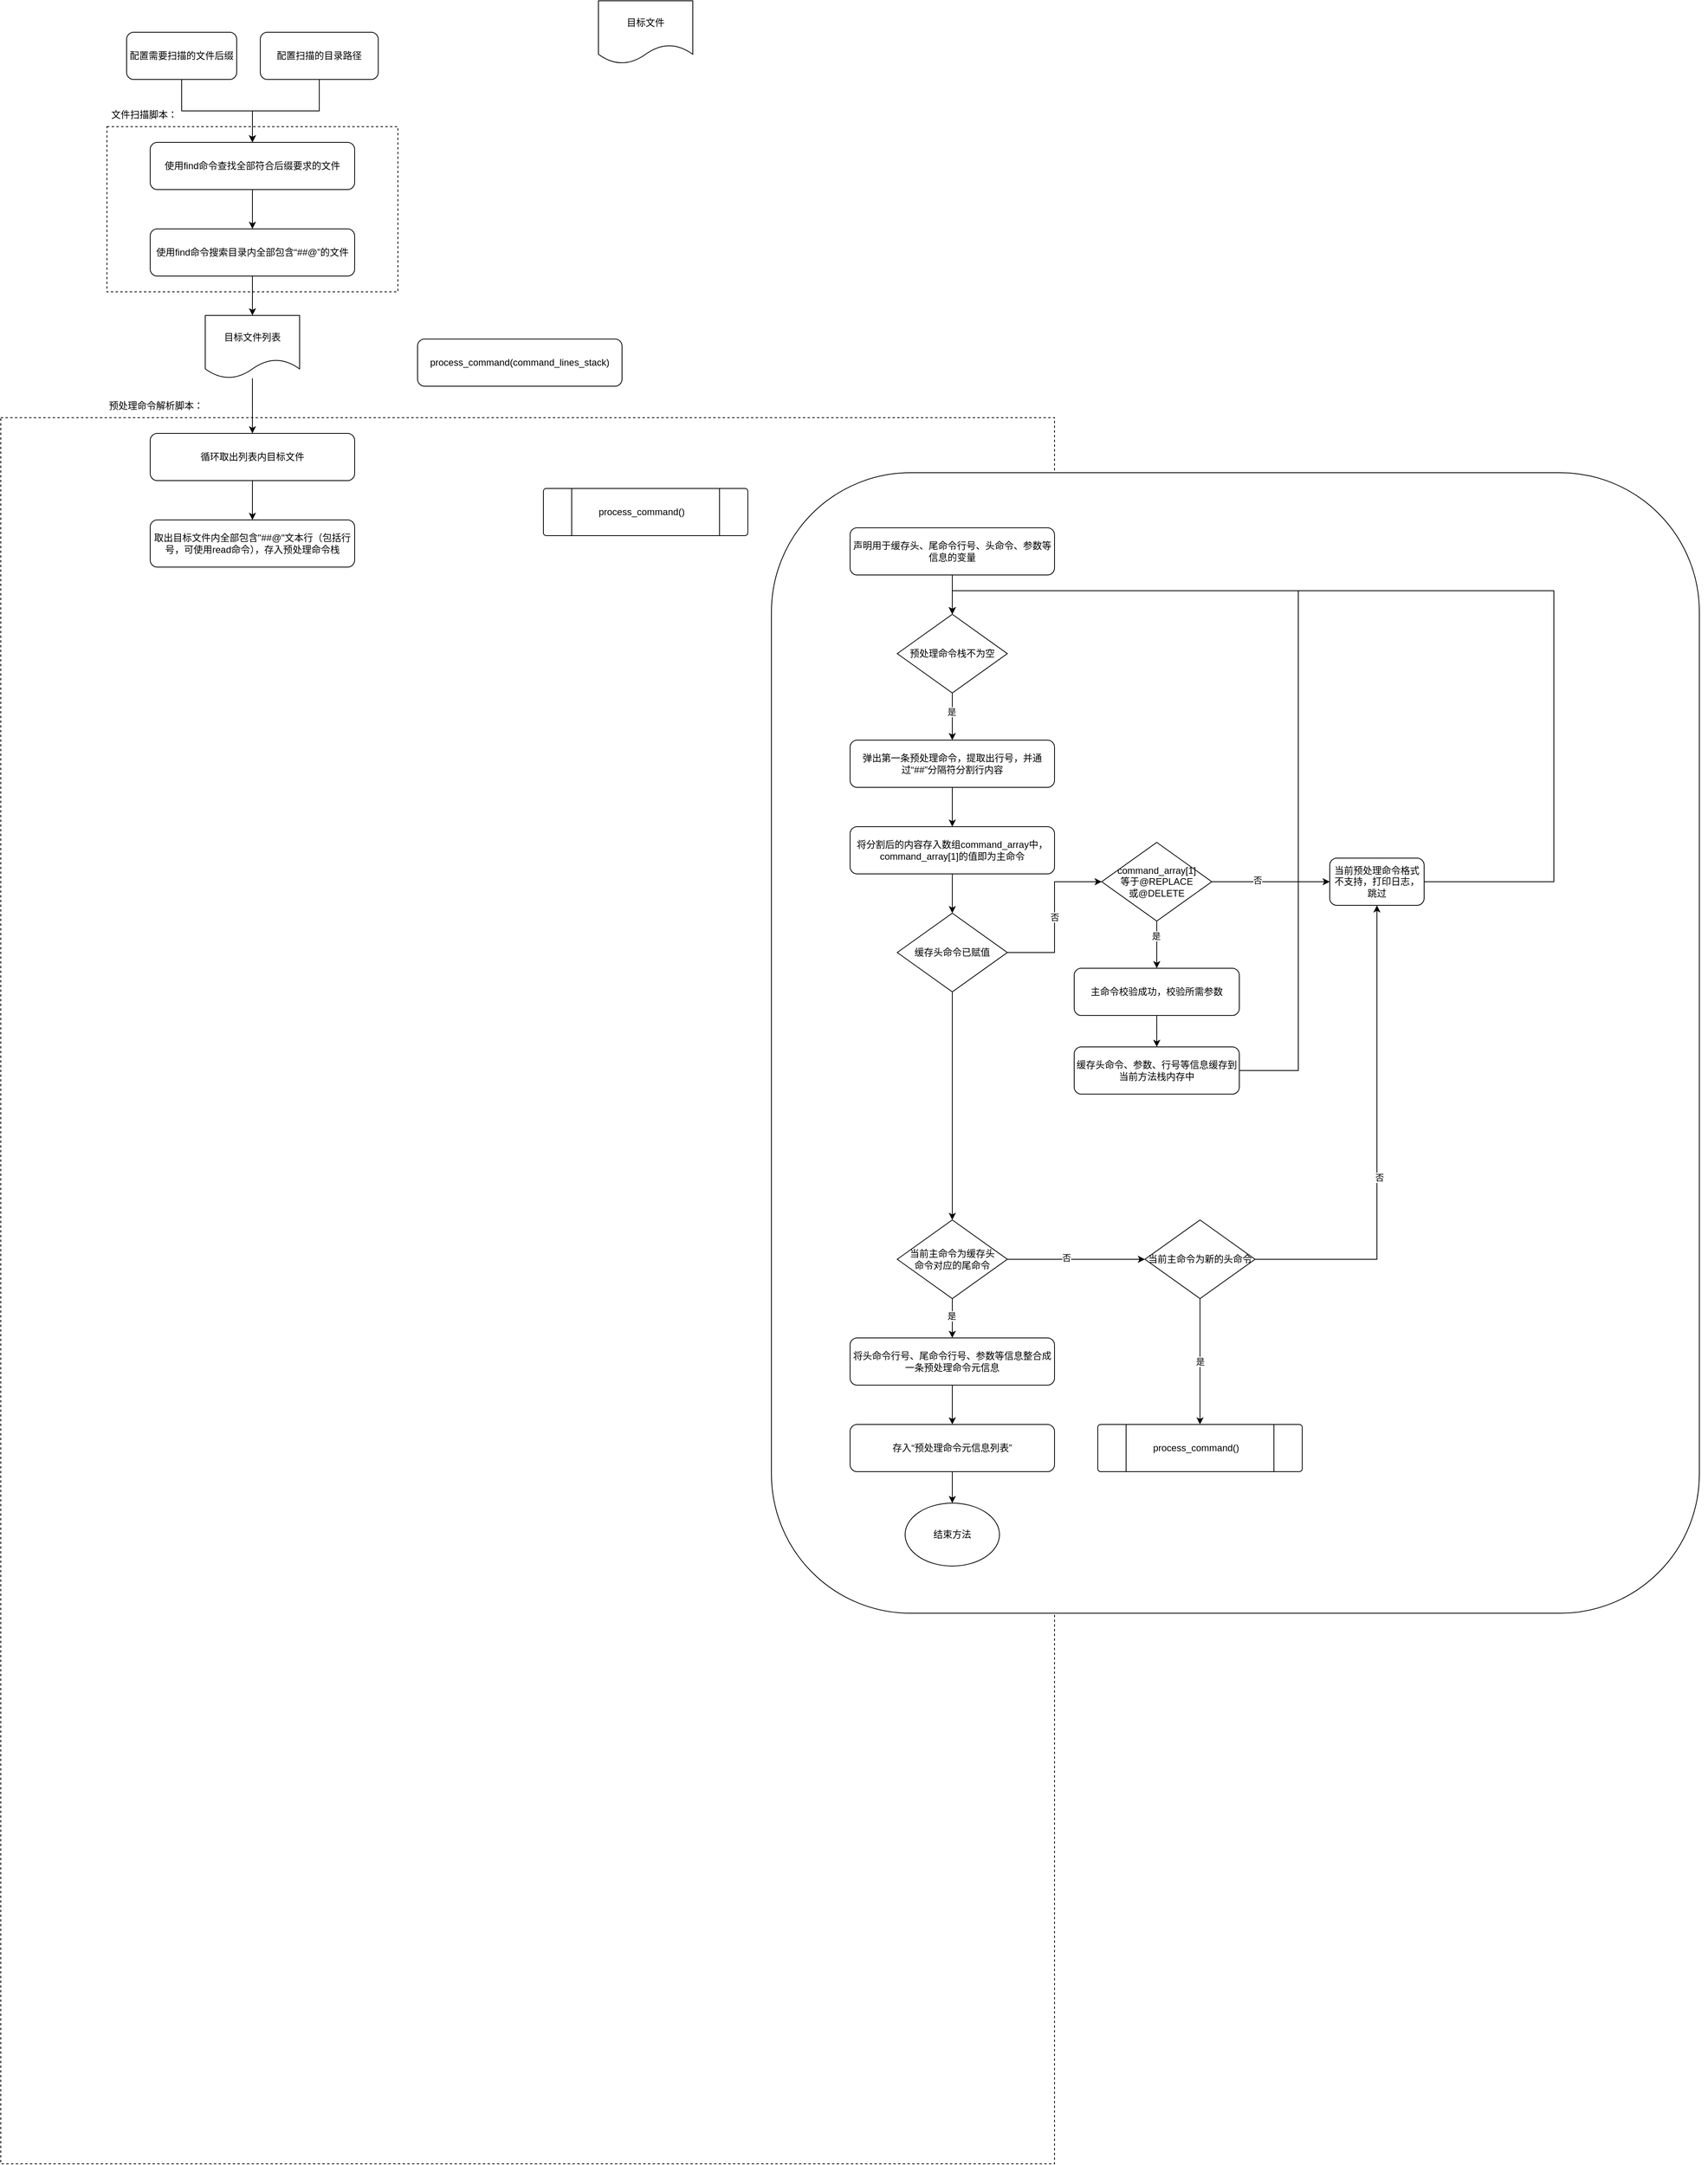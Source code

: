 <mxfile version="21.5.1" type="github">
  <diagram name="第 1 页" id="L_vSuMCrheH9UZkfo6jQ">
    <mxGraphModel dx="1622" dy="493" grid="1" gridSize="10" guides="1" tooltips="1" connect="1" arrows="1" fold="1" page="1" pageScale="1" pageWidth="827" pageHeight="1169" math="0" shadow="0">
      <root>
        <mxCell id="0" />
        <mxCell id="1" parent="0" />
        <mxCell id="4KZR_HS20SmPj8nSOGkS-19" value="" style="rounded=0;whiteSpace=wrap;html=1;dashed=1;" vertex="1" parent="1">
          <mxGeometry x="-600" y="640" width="1340" height="2220" as="geometry" />
        </mxCell>
        <mxCell id="4KZR_HS20SmPj8nSOGkS-15" value="" style="rounded=0;whiteSpace=wrap;html=1;dashed=1;" vertex="1" parent="1">
          <mxGeometry x="-465" y="270" width="370" height="210" as="geometry" />
        </mxCell>
        <mxCell id="4KZR_HS20SmPj8nSOGkS-1" value="目标文件" style="shape=document;whiteSpace=wrap;html=1;boundedLbl=1;" vertex="1" parent="1">
          <mxGeometry x="160" y="110" width="120" height="80" as="geometry" />
        </mxCell>
        <mxCell id="4KZR_HS20SmPj8nSOGkS-14" value="" style="edgeStyle=orthogonalEdgeStyle;rounded=0;orthogonalLoop=1;jettySize=auto;html=1;" edge="1" parent="1" source="4KZR_HS20SmPj8nSOGkS-4" target="4KZR_HS20SmPj8nSOGkS-13">
          <mxGeometry relative="1" as="geometry" />
        </mxCell>
        <mxCell id="4KZR_HS20SmPj8nSOGkS-4" value="使用find命令搜索目录内全部包含“##@”的文件" style="rounded=1;whiteSpace=wrap;html=1;" vertex="1" parent="1">
          <mxGeometry x="-410" y="400" width="260" height="60" as="geometry" />
        </mxCell>
        <mxCell id="4KZR_HS20SmPj8nSOGkS-17" style="edgeStyle=orthogonalEdgeStyle;rounded=0;orthogonalLoop=1;jettySize=auto;html=1;" edge="1" parent="1" source="4KZR_HS20SmPj8nSOGkS-7" target="4KZR_HS20SmPj8nSOGkS-8">
          <mxGeometry relative="1" as="geometry" />
        </mxCell>
        <mxCell id="4KZR_HS20SmPj8nSOGkS-7" value="配置需要扫描的文件后缀" style="rounded=1;whiteSpace=wrap;html=1;" vertex="1" parent="1">
          <mxGeometry x="-440" y="150" width="140" height="60" as="geometry" />
        </mxCell>
        <mxCell id="4KZR_HS20SmPj8nSOGkS-12" value="" style="edgeStyle=orthogonalEdgeStyle;rounded=0;orthogonalLoop=1;jettySize=auto;html=1;" edge="1" parent="1" source="4KZR_HS20SmPj8nSOGkS-8" target="4KZR_HS20SmPj8nSOGkS-4">
          <mxGeometry relative="1" as="geometry" />
        </mxCell>
        <mxCell id="4KZR_HS20SmPj8nSOGkS-8" value="使用find命令查找全部符合后缀要求的文件" style="rounded=1;whiteSpace=wrap;html=1;" vertex="1" parent="1">
          <mxGeometry x="-410" y="290" width="260" height="60" as="geometry" />
        </mxCell>
        <mxCell id="4KZR_HS20SmPj8nSOGkS-18" style="edgeStyle=orthogonalEdgeStyle;rounded=0;orthogonalLoop=1;jettySize=auto;html=1;entryX=0.5;entryY=0;entryDx=0;entryDy=0;" edge="1" parent="1" source="4KZR_HS20SmPj8nSOGkS-9" target="4KZR_HS20SmPj8nSOGkS-8">
          <mxGeometry relative="1" as="geometry" />
        </mxCell>
        <mxCell id="4KZR_HS20SmPj8nSOGkS-9" value="配置扫描的目录路径" style="rounded=1;whiteSpace=wrap;html=1;" vertex="1" parent="1">
          <mxGeometry x="-270" y="150" width="150" height="60" as="geometry" />
        </mxCell>
        <mxCell id="4KZR_HS20SmPj8nSOGkS-28" style="edgeStyle=orthogonalEdgeStyle;rounded=0;orthogonalLoop=1;jettySize=auto;html=1;" edge="1" parent="1" source="4KZR_HS20SmPj8nSOGkS-13" target="4KZR_HS20SmPj8nSOGkS-20">
          <mxGeometry relative="1" as="geometry" />
        </mxCell>
        <mxCell id="4KZR_HS20SmPj8nSOGkS-13" value="目标文件列表" style="shape=document;whiteSpace=wrap;html=1;boundedLbl=1;" vertex="1" parent="1">
          <mxGeometry x="-340" y="510" width="120" height="80" as="geometry" />
        </mxCell>
        <mxCell id="4KZR_HS20SmPj8nSOGkS-16" value="文件扫描脚本：" style="text;html=1;strokeColor=none;fillColor=none;align=center;verticalAlign=middle;whiteSpace=wrap;rounded=0;" vertex="1" parent="1">
          <mxGeometry x="-465" y="240" width="95" height="30" as="geometry" />
        </mxCell>
        <mxCell id="4KZR_HS20SmPj8nSOGkS-32" value="" style="edgeStyle=orthogonalEdgeStyle;rounded=0;orthogonalLoop=1;jettySize=auto;html=1;" edge="1" parent="1" source="4KZR_HS20SmPj8nSOGkS-20" target="4KZR_HS20SmPj8nSOGkS-22">
          <mxGeometry relative="1" as="geometry" />
        </mxCell>
        <mxCell id="4KZR_HS20SmPj8nSOGkS-20" value="循环取出列表内目标文件" style="rounded=1;whiteSpace=wrap;html=1;" vertex="1" parent="1">
          <mxGeometry x="-410" y="660" width="260" height="60" as="geometry" />
        </mxCell>
        <mxCell id="4KZR_HS20SmPj8nSOGkS-21" value="预处理命令解析脚本：" style="text;html=1;strokeColor=none;fillColor=none;align=center;verticalAlign=middle;whiteSpace=wrap;rounded=0;" vertex="1" parent="1">
          <mxGeometry x="-465" y="610" width="125" height="30" as="geometry" />
        </mxCell>
        <mxCell id="4KZR_HS20SmPj8nSOGkS-22" value="取出目标文件内全部包含&quot;##@&quot;文本行（包括行号，可使用read命令），存入预处理命令栈" style="rounded=1;whiteSpace=wrap;html=1;" vertex="1" parent="1">
          <mxGeometry x="-410" y="770" width="260" height="60" as="geometry" />
        </mxCell>
        <mxCell id="4KZR_HS20SmPj8nSOGkS-63" value="process_command(command_lines_stack&lt;span style=&quot;background-color: initial;&quot;&gt;)&lt;/span&gt;" style="rounded=1;whiteSpace=wrap;html=1;" vertex="1" parent="1">
          <mxGeometry x="-70" y="540" width="260" height="60" as="geometry" />
        </mxCell>
        <mxCell id="4KZR_HS20SmPj8nSOGkS-94" value="" style="group" vertex="1" connectable="0" parent="1">
          <mxGeometry x="90" y="730" width="260" height="60" as="geometry" />
        </mxCell>
        <mxCell id="4KZR_HS20SmPj8nSOGkS-89" value="" style="verticalLabelPosition=bottom;verticalAlign=top;html=1;shape=process;whiteSpace=wrap;rounded=1;size=0.14;arcSize=6;" vertex="1" parent="4KZR_HS20SmPj8nSOGkS-94">
          <mxGeometry width="260" height="60" as="geometry" />
        </mxCell>
        <mxCell id="4KZR_HS20SmPj8nSOGkS-90" value="process_command()" style="text;html=1;strokeColor=none;fillColor=none;align=center;verticalAlign=middle;whiteSpace=wrap;rounded=0;" vertex="1" parent="4KZR_HS20SmPj8nSOGkS-94">
          <mxGeometry x="60" y="15" width="130" height="30" as="geometry" />
        </mxCell>
        <mxCell id="4KZR_HS20SmPj8nSOGkS-98" value="" style="group" vertex="1" connectable="0" parent="1">
          <mxGeometry x="390" y="710" width="1180" height="1450" as="geometry" />
        </mxCell>
        <mxCell id="4KZR_HS20SmPj8nSOGkS-38" value="" style="rounded=1;whiteSpace=wrap;html=1;" vertex="1" parent="4KZR_HS20SmPj8nSOGkS-98">
          <mxGeometry x="-10" width="1180" height="1450" as="geometry" />
        </mxCell>
        <mxCell id="4KZR_HS20SmPj8nSOGkS-100" style="edgeStyle=orthogonalEdgeStyle;rounded=0;orthogonalLoop=1;jettySize=auto;html=1;" edge="1" parent="4KZR_HS20SmPj8nSOGkS-98" source="4KZR_HS20SmPj8nSOGkS-23" target="4KZR_HS20SmPj8nSOGkS-35">
          <mxGeometry relative="1" as="geometry" />
        </mxCell>
        <mxCell id="4KZR_HS20SmPj8nSOGkS-23" value="弹出第一条预处理命令，提取出行号，并通过“##”分隔符分割行内容" style="rounded=1;whiteSpace=wrap;html=1;" vertex="1" parent="4KZR_HS20SmPj8nSOGkS-98">
          <mxGeometry x="90" y="340" width="260" height="60" as="geometry" />
        </mxCell>
        <mxCell id="4KZR_HS20SmPj8nSOGkS-29" style="edgeStyle=orthogonalEdgeStyle;rounded=0;orthogonalLoop=1;jettySize=auto;html=1;" edge="1" parent="4KZR_HS20SmPj8nSOGkS-98" source="4KZR_HS20SmPj8nSOGkS-24" target="4KZR_HS20SmPj8nSOGkS-23">
          <mxGeometry relative="1" as="geometry" />
        </mxCell>
        <mxCell id="4KZR_HS20SmPj8nSOGkS-33" value="是" style="edgeLabel;html=1;align=center;verticalAlign=middle;resizable=0;points=[];" vertex="1" connectable="0" parent="4KZR_HS20SmPj8nSOGkS-29">
          <mxGeometry x="-0.2" y="2" relative="1" as="geometry">
            <mxPoint x="-3" as="offset" />
          </mxGeometry>
        </mxCell>
        <mxCell id="4KZR_HS20SmPj8nSOGkS-24" value="预处理命令栈不为空" style="rhombus;whiteSpace=wrap;html=1;" vertex="1" parent="4KZR_HS20SmPj8nSOGkS-98">
          <mxGeometry x="150" y="180" width="140" height="100" as="geometry" />
        </mxCell>
        <mxCell id="4KZR_HS20SmPj8nSOGkS-35" value="将分割后的内容存入数组command_array中，command_array[1]的值即为主命令" style="rounded=1;whiteSpace=wrap;html=1;" vertex="1" parent="4KZR_HS20SmPj8nSOGkS-98">
          <mxGeometry x="90" y="450" width="260" height="60" as="geometry" />
        </mxCell>
        <mxCell id="4KZR_HS20SmPj8nSOGkS-40" value="缓存头命令已赋值" style="rhombus;whiteSpace=wrap;html=1;" vertex="1" parent="4KZR_HS20SmPj8nSOGkS-98">
          <mxGeometry x="150" y="560" width="140" height="100" as="geometry" />
        </mxCell>
        <mxCell id="4KZR_HS20SmPj8nSOGkS-83" style="edgeStyle=orthogonalEdgeStyle;rounded=0;orthogonalLoop=1;jettySize=auto;html=1;" edge="1" parent="4KZR_HS20SmPj8nSOGkS-98" source="4KZR_HS20SmPj8nSOGkS-35" target="4KZR_HS20SmPj8nSOGkS-40">
          <mxGeometry relative="1" as="geometry" />
        </mxCell>
        <mxCell id="4KZR_HS20SmPj8nSOGkS-41" value="当前主命令为缓存头&lt;br&gt;命令对应的尾命令" style="rhombus;whiteSpace=wrap;html=1;" vertex="1" parent="4KZR_HS20SmPj8nSOGkS-98">
          <mxGeometry x="150" y="950" width="140" height="100" as="geometry" />
        </mxCell>
        <mxCell id="4KZR_HS20SmPj8nSOGkS-43" style="edgeStyle=orthogonalEdgeStyle;rounded=0;orthogonalLoop=1;jettySize=auto;html=1;" edge="1" parent="4KZR_HS20SmPj8nSOGkS-98" source="4KZR_HS20SmPj8nSOGkS-40" target="4KZR_HS20SmPj8nSOGkS-41">
          <mxGeometry relative="1" as="geometry" />
        </mxCell>
        <mxCell id="4KZR_HS20SmPj8nSOGkS-42" value="当前主命令为新的头命令" style="rhombus;whiteSpace=wrap;html=1;" vertex="1" parent="4KZR_HS20SmPj8nSOGkS-98">
          <mxGeometry x="465" y="950" width="140" height="100" as="geometry" />
        </mxCell>
        <mxCell id="4KZR_HS20SmPj8nSOGkS-49" style="edgeStyle=orthogonalEdgeStyle;rounded=0;orthogonalLoop=1;jettySize=auto;html=1;" edge="1" parent="4KZR_HS20SmPj8nSOGkS-98" source="4KZR_HS20SmPj8nSOGkS-41" target="4KZR_HS20SmPj8nSOGkS-42">
          <mxGeometry relative="1" as="geometry" />
        </mxCell>
        <mxCell id="4KZR_HS20SmPj8nSOGkS-50" value="否" style="edgeLabel;html=1;align=center;verticalAlign=middle;resizable=0;points=[];" vertex="1" connectable="0" parent="4KZR_HS20SmPj8nSOGkS-49">
          <mxGeometry x="-0.143" y="2" relative="1" as="geometry">
            <mxPoint as="offset" />
          </mxGeometry>
        </mxCell>
        <mxCell id="4KZR_HS20SmPj8nSOGkS-44" value="将头命令行号、尾命令行号、参数等信息整合成一条预处理命令元信息" style="rounded=1;whiteSpace=wrap;html=1;" vertex="1" parent="4KZR_HS20SmPj8nSOGkS-98">
          <mxGeometry x="90" y="1100" width="260" height="60" as="geometry" />
        </mxCell>
        <mxCell id="4KZR_HS20SmPj8nSOGkS-56" style="edgeStyle=orthogonalEdgeStyle;rounded=0;orthogonalLoop=1;jettySize=auto;html=1;" edge="1" parent="4KZR_HS20SmPj8nSOGkS-98" source="4KZR_HS20SmPj8nSOGkS-41" target="4KZR_HS20SmPj8nSOGkS-44">
          <mxGeometry relative="1" as="geometry" />
        </mxCell>
        <mxCell id="4KZR_HS20SmPj8nSOGkS-57" value="是" style="edgeLabel;html=1;align=center;verticalAlign=middle;resizable=0;points=[];" vertex="1" connectable="0" parent="4KZR_HS20SmPj8nSOGkS-56">
          <mxGeometry x="-0.15" y="1" relative="1" as="geometry">
            <mxPoint x="-2" as="offset" />
          </mxGeometry>
        </mxCell>
        <mxCell id="4KZR_HS20SmPj8nSOGkS-45" value="存入“预处理命令元信息列表”" style="rounded=1;whiteSpace=wrap;html=1;" vertex="1" parent="4KZR_HS20SmPj8nSOGkS-98">
          <mxGeometry x="90" y="1210" width="260" height="60" as="geometry" />
        </mxCell>
        <mxCell id="4KZR_HS20SmPj8nSOGkS-58" style="edgeStyle=orthogonalEdgeStyle;rounded=0;orthogonalLoop=1;jettySize=auto;html=1;" edge="1" parent="4KZR_HS20SmPj8nSOGkS-98" source="4KZR_HS20SmPj8nSOGkS-44" target="4KZR_HS20SmPj8nSOGkS-45">
          <mxGeometry relative="1" as="geometry" />
        </mxCell>
        <mxCell id="4KZR_HS20SmPj8nSOGkS-71" style="edgeStyle=orthogonalEdgeStyle;rounded=0;orthogonalLoop=1;jettySize=auto;html=1;" edge="1" parent="4KZR_HS20SmPj8nSOGkS-98" source="4KZR_HS20SmPj8nSOGkS-66" target="4KZR_HS20SmPj8nSOGkS-24">
          <mxGeometry relative="1" as="geometry">
            <Array as="points" />
          </mxGeometry>
        </mxCell>
        <mxCell id="4KZR_HS20SmPj8nSOGkS-66" value="声明&lt;span style=&quot;background-color: initial;&quot;&gt;用于缓存头、尾命令行号、头命令、参数等信息的变量&lt;/span&gt;" style="rounded=1;whiteSpace=wrap;html=1;" vertex="1" parent="4KZR_HS20SmPj8nSOGkS-98">
          <mxGeometry x="90" y="70" width="260" height="60" as="geometry" />
        </mxCell>
        <mxCell id="4KZR_HS20SmPj8nSOGkS-67" value="command_array[1]&lt;br&gt;等于@REPLACE&lt;br&gt;或@DELETE" style="rhombus;whiteSpace=wrap;html=1;" vertex="1" parent="4KZR_HS20SmPj8nSOGkS-98">
          <mxGeometry x="410" y="470" width="140" height="100" as="geometry" />
        </mxCell>
        <mxCell id="4KZR_HS20SmPj8nSOGkS-74" value="否" style="edgeStyle=orthogonalEdgeStyle;rounded=0;orthogonalLoop=1;jettySize=auto;html=1;" edge="1" parent="4KZR_HS20SmPj8nSOGkS-98" source="4KZR_HS20SmPj8nSOGkS-40" target="4KZR_HS20SmPj8nSOGkS-67">
          <mxGeometry relative="1" as="geometry" />
        </mxCell>
        <mxCell id="4KZR_HS20SmPj8nSOGkS-69" value="主命令校验成功，校验所需参数" style="rounded=1;whiteSpace=wrap;html=1;" vertex="1" parent="4KZR_HS20SmPj8nSOGkS-98">
          <mxGeometry x="375" y="630" width="210" height="60" as="geometry" />
        </mxCell>
        <mxCell id="4KZR_HS20SmPj8nSOGkS-75" style="edgeStyle=orthogonalEdgeStyle;rounded=0;orthogonalLoop=1;jettySize=auto;html=1;" edge="1" parent="4KZR_HS20SmPj8nSOGkS-98" source="4KZR_HS20SmPj8nSOGkS-67" target="4KZR_HS20SmPj8nSOGkS-69">
          <mxGeometry relative="1" as="geometry" />
        </mxCell>
        <mxCell id="4KZR_HS20SmPj8nSOGkS-76" value="是" style="edgeLabel;html=1;align=center;verticalAlign=middle;resizable=0;points=[];" vertex="1" connectable="0" parent="4KZR_HS20SmPj8nSOGkS-75">
          <mxGeometry x="-0.371" y="-1" relative="1" as="geometry">
            <mxPoint as="offset" />
          </mxGeometry>
        </mxCell>
        <mxCell id="4KZR_HS20SmPj8nSOGkS-81" style="edgeStyle=orthogonalEdgeStyle;rounded=0;orthogonalLoop=1;jettySize=auto;html=1;exitX=1;exitY=0.5;exitDx=0;exitDy=0;entryX=0.5;entryY=0;entryDx=0;entryDy=0;" edge="1" parent="4KZR_HS20SmPj8nSOGkS-98" source="4KZR_HS20SmPj8nSOGkS-77" target="4KZR_HS20SmPj8nSOGkS-24">
          <mxGeometry relative="1" as="geometry">
            <mxPoint x="960" y="1015" as="sourcePoint" />
            <mxPoint x="220" y="225" as="targetPoint" />
            <Array as="points">
              <mxPoint x="985" y="520" />
              <mxPoint x="985" y="150" />
              <mxPoint x="220" y="150" />
            </Array>
          </mxGeometry>
        </mxCell>
        <mxCell id="4KZR_HS20SmPj8nSOGkS-77" value="当前预处理命令格式不支持，打印日志，跳过" style="rounded=1;whiteSpace=wrap;html=1;" vertex="1" parent="4KZR_HS20SmPj8nSOGkS-98">
          <mxGeometry x="700" y="490" width="120" height="60" as="geometry" />
        </mxCell>
        <mxCell id="4KZR_HS20SmPj8nSOGkS-80" style="edgeStyle=orthogonalEdgeStyle;rounded=0;orthogonalLoop=1;jettySize=auto;html=1;" edge="1" parent="4KZR_HS20SmPj8nSOGkS-98" source="4KZR_HS20SmPj8nSOGkS-42" target="4KZR_HS20SmPj8nSOGkS-77">
          <mxGeometry relative="1" as="geometry" />
        </mxCell>
        <mxCell id="4KZR_HS20SmPj8nSOGkS-99" value="否" style="edgeLabel;html=1;align=center;verticalAlign=middle;resizable=0;points=[];" vertex="1" connectable="0" parent="4KZR_HS20SmPj8nSOGkS-80">
          <mxGeometry x="-0.144" y="-3" relative="1" as="geometry">
            <mxPoint as="offset" />
          </mxGeometry>
        </mxCell>
        <mxCell id="4KZR_HS20SmPj8nSOGkS-78" style="edgeStyle=orthogonalEdgeStyle;rounded=0;orthogonalLoop=1;jettySize=auto;html=1;" edge="1" parent="4KZR_HS20SmPj8nSOGkS-98" source="4KZR_HS20SmPj8nSOGkS-67" target="4KZR_HS20SmPj8nSOGkS-77">
          <mxGeometry relative="1" as="geometry" />
        </mxCell>
        <mxCell id="4KZR_HS20SmPj8nSOGkS-79" value="否" style="edgeLabel;html=1;align=center;verticalAlign=middle;resizable=0;points=[];" vertex="1" connectable="0" parent="4KZR_HS20SmPj8nSOGkS-78">
          <mxGeometry x="-0.225" y="2" relative="1" as="geometry">
            <mxPoint as="offset" />
          </mxGeometry>
        </mxCell>
        <mxCell id="4KZR_HS20SmPj8nSOGkS-86" style="edgeStyle=orthogonalEdgeStyle;rounded=0;orthogonalLoop=1;jettySize=auto;html=1;entryX=0.5;entryY=0;entryDx=0;entryDy=0;exitX=1;exitY=0.5;exitDx=0;exitDy=0;" edge="1" parent="4KZR_HS20SmPj8nSOGkS-98" source="4KZR_HS20SmPj8nSOGkS-84" target="4KZR_HS20SmPj8nSOGkS-24">
          <mxGeometry relative="1" as="geometry">
            <mxPoint x="610" y="1010" as="sourcePoint" />
            <mxPoint x="220" y="230" as="targetPoint" />
            <Array as="points">
              <mxPoint x="660" y="760" />
              <mxPoint x="660" y="150" />
              <mxPoint x="220" y="150" />
            </Array>
          </mxGeometry>
        </mxCell>
        <mxCell id="4KZR_HS20SmPj8nSOGkS-84" value="缓存头命令、参数、行号等信息缓存到当前方法栈内存中" style="rounded=1;whiteSpace=wrap;html=1;" vertex="1" parent="4KZR_HS20SmPj8nSOGkS-98">
          <mxGeometry x="375" y="730" width="210" height="60" as="geometry" />
        </mxCell>
        <mxCell id="4KZR_HS20SmPj8nSOGkS-85" value="" style="edgeStyle=orthogonalEdgeStyle;rounded=0;orthogonalLoop=1;jettySize=auto;html=1;" edge="1" parent="4KZR_HS20SmPj8nSOGkS-98" source="4KZR_HS20SmPj8nSOGkS-69" target="4KZR_HS20SmPj8nSOGkS-84">
          <mxGeometry relative="1" as="geometry" />
        </mxCell>
        <mxCell id="4KZR_HS20SmPj8nSOGkS-92" value="结束方法" style="ellipse;whiteSpace=wrap;html=1;" vertex="1" parent="4KZR_HS20SmPj8nSOGkS-98">
          <mxGeometry x="160" y="1310" width="120" height="80" as="geometry" />
        </mxCell>
        <mxCell id="4KZR_HS20SmPj8nSOGkS-93" style="edgeStyle=orthogonalEdgeStyle;rounded=0;orthogonalLoop=1;jettySize=auto;html=1;" edge="1" parent="4KZR_HS20SmPj8nSOGkS-98" source="4KZR_HS20SmPj8nSOGkS-45" target="4KZR_HS20SmPj8nSOGkS-92">
          <mxGeometry relative="1" as="geometry" />
        </mxCell>
        <mxCell id="4KZR_HS20SmPj8nSOGkS-95" value="" style="group" vertex="1" connectable="0" parent="4KZR_HS20SmPj8nSOGkS-98">
          <mxGeometry x="405" y="1210" width="260" height="60" as="geometry" />
        </mxCell>
        <mxCell id="4KZR_HS20SmPj8nSOGkS-96" value="" style="verticalLabelPosition=bottom;verticalAlign=top;html=1;shape=process;whiteSpace=wrap;rounded=1;size=0.14;arcSize=6;" vertex="1" parent="4KZR_HS20SmPj8nSOGkS-95">
          <mxGeometry width="260" height="60" as="geometry" />
        </mxCell>
        <mxCell id="4KZR_HS20SmPj8nSOGkS-97" value="process_command()" style="text;html=1;strokeColor=none;fillColor=none;align=center;verticalAlign=middle;whiteSpace=wrap;rounded=0;" vertex="1" parent="4KZR_HS20SmPj8nSOGkS-95">
          <mxGeometry x="60" y="15" width="130" height="30" as="geometry" />
        </mxCell>
        <mxCell id="4KZR_HS20SmPj8nSOGkS-73" value="是" style="edgeStyle=orthogonalEdgeStyle;rounded=0;orthogonalLoop=1;jettySize=auto;html=1;exitX=0.5;exitY=1;exitDx=0;exitDy=0;entryX=0.5;entryY=0;entryDx=0;entryDy=0;" edge="1" parent="4KZR_HS20SmPj8nSOGkS-98" source="4KZR_HS20SmPj8nSOGkS-42" target="4KZR_HS20SmPj8nSOGkS-96">
          <mxGeometry relative="1" as="geometry">
            <mxPoint x="550" y="1200" as="targetPoint" />
          </mxGeometry>
        </mxCell>
      </root>
    </mxGraphModel>
  </diagram>
</mxfile>
